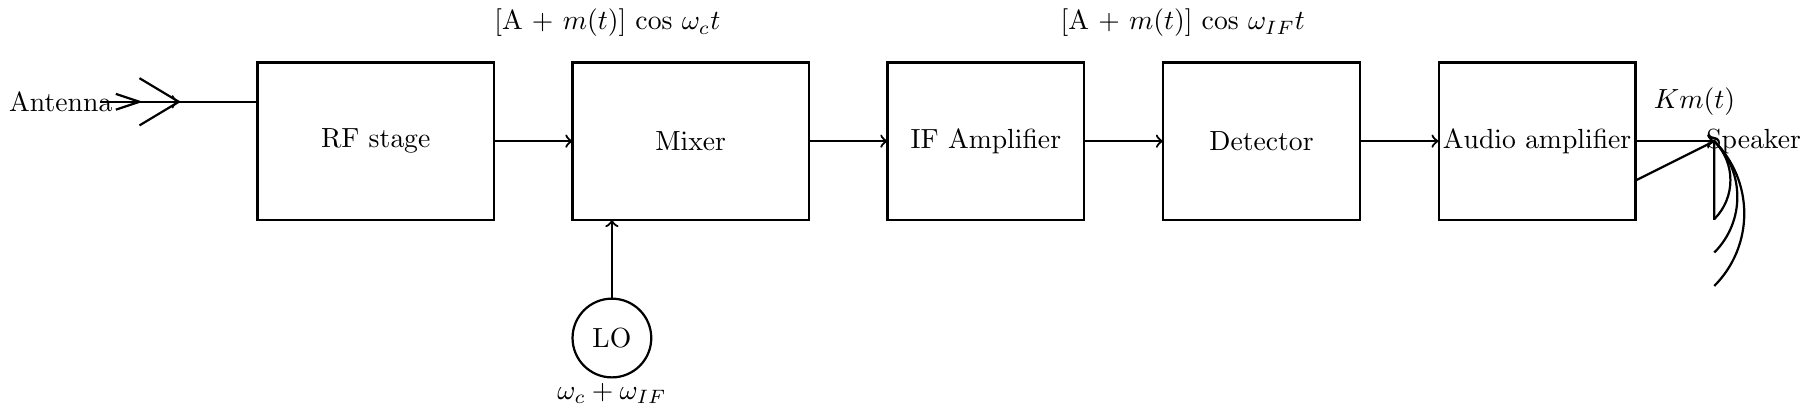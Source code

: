 \documentclass[tikz]{standalone}
\usepackage{amsmath}

\begin{document}

\begin{tikzpicture}
    % RF amplifier block
    \draw[thick] (0,0) rectangle (3,2);
    \node at (1.5,1) {RF stage};
    
    % Antenna symbol
    \draw[thick] (-1,1.5) -- (0,1.5);
    \draw[thick] (-1.5,1.8) -- (-1,1.5) -- (-1.5,1.2);
    \draw[thick] (-1.8,1.6) -- (-1.5,1.5) -- (-1.8,1.4);

    % Arrow to RF amplifier
    \draw[->, thick] (-2,1.5) -- (-1,1.5);

    % Label for RF input
    \node at (-2.5,1.5) {Antenna};
    
    % Frequency converter block
    \draw[thick] (4,0) rectangle (7,2);
    \node at (5.5,1) {Mixer};
    
    % Arrow between RF amplifier and mixer
    \draw[->, thick] (3,1) -- (4,1);
    
    % Local oscillator
    \draw[thick] (4.5,-1.5) circle (0.5);
    \node at (4.5,-1.5) {LO};
    \node[align=center] at (4.5,-2.2) {$\omega_c + \omega_{IF}$};
    \draw[->, thick] (4.5,-1) -- (4.5,0);

    % IF amplifier block
    \draw[thick] (8,0) rectangle (10.5,2);
    \node at (9.25,1) {IF Amplifier};

    % Arrow between mixer and IF amplifier
    \draw[->, thick] (7,1) -- (8,1);
    
    % Detector block
    \draw[thick] (11.5,0) rectangle (14,2);
    \node at (12.75,1) {Detector};
    
    % Arrow between IF amplifier and Detector
    \draw[->, thick] (10.5,1) -- (11.5,1);

    % Audio amplifier block
    \draw[thick] (15,0) rectangle (17.5,2);
    \node at (16.25,1) {Audio amplifier};

    % Arrow between Detector and Audio amplifier
    \draw[->, thick] (14,1) -- (15,1);

    % Speaker
    \draw[thick] (17.5,0.5) -- (18.5,1) -- (18.5,0);
    \draw[thick] (18.5,1) arc (45:-45:0.7);
    \draw[thick] (18.5,1) arc (45:-45:1);
    \draw[thick] (18.5,1) arc (45:-45:1.3);
    
    % Arrow between Audio amplifier and Speaker
    \draw[->, thick] (17.5,1) -- (18.5,1);
    \node at (19,1) {Speaker};

    % Text above blocks (input and output signals)
    \node[align=center] at (4.5,2.5) {[A + $m(t)$] cos $\omega_c t$ };
    \node[align=center] at (11.75,2.5) {[A + $m(t)$] cos $\omega_{IF} t$};
    \node[align=center] at (18.25,1.5) {$Km(t)$};

\end{tikzpicture}

\end{document}
